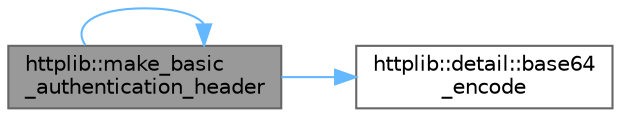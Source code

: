 digraph "httplib::make_basic_authentication_header"
{
 // LATEX_PDF_SIZE
  bgcolor="transparent";
  edge [fontname=Helvetica,fontsize=10,labelfontname=Helvetica,labelfontsize=10];
  node [fontname=Helvetica,fontsize=10,shape=box,height=0.2,width=0.4];
  rankdir="LR";
  Node1 [id="Node000001",label="httplib::make_basic\l_authentication_header",height=0.2,width=0.4,color="gray40", fillcolor="grey60", style="filled", fontcolor="black",tooltip=" "];
  Node1 -> Node2 [id="edge1_Node000001_Node000002",color="steelblue1",style="solid",tooltip=" "];
  Node2 [id="Node000002",label="httplib::detail::base64\l_encode",height=0.2,width=0.4,color="grey40", fillcolor="white", style="filled",URL="$namespacehttplib_1_1detail.html#a455e8db9d2cc4c24565af6d9b884eeaf",tooltip=" "];
  Node1 -> Node1 [id="edge2_Node000001_Node000001",color="steelblue1",style="solid",tooltip=" "];
}
